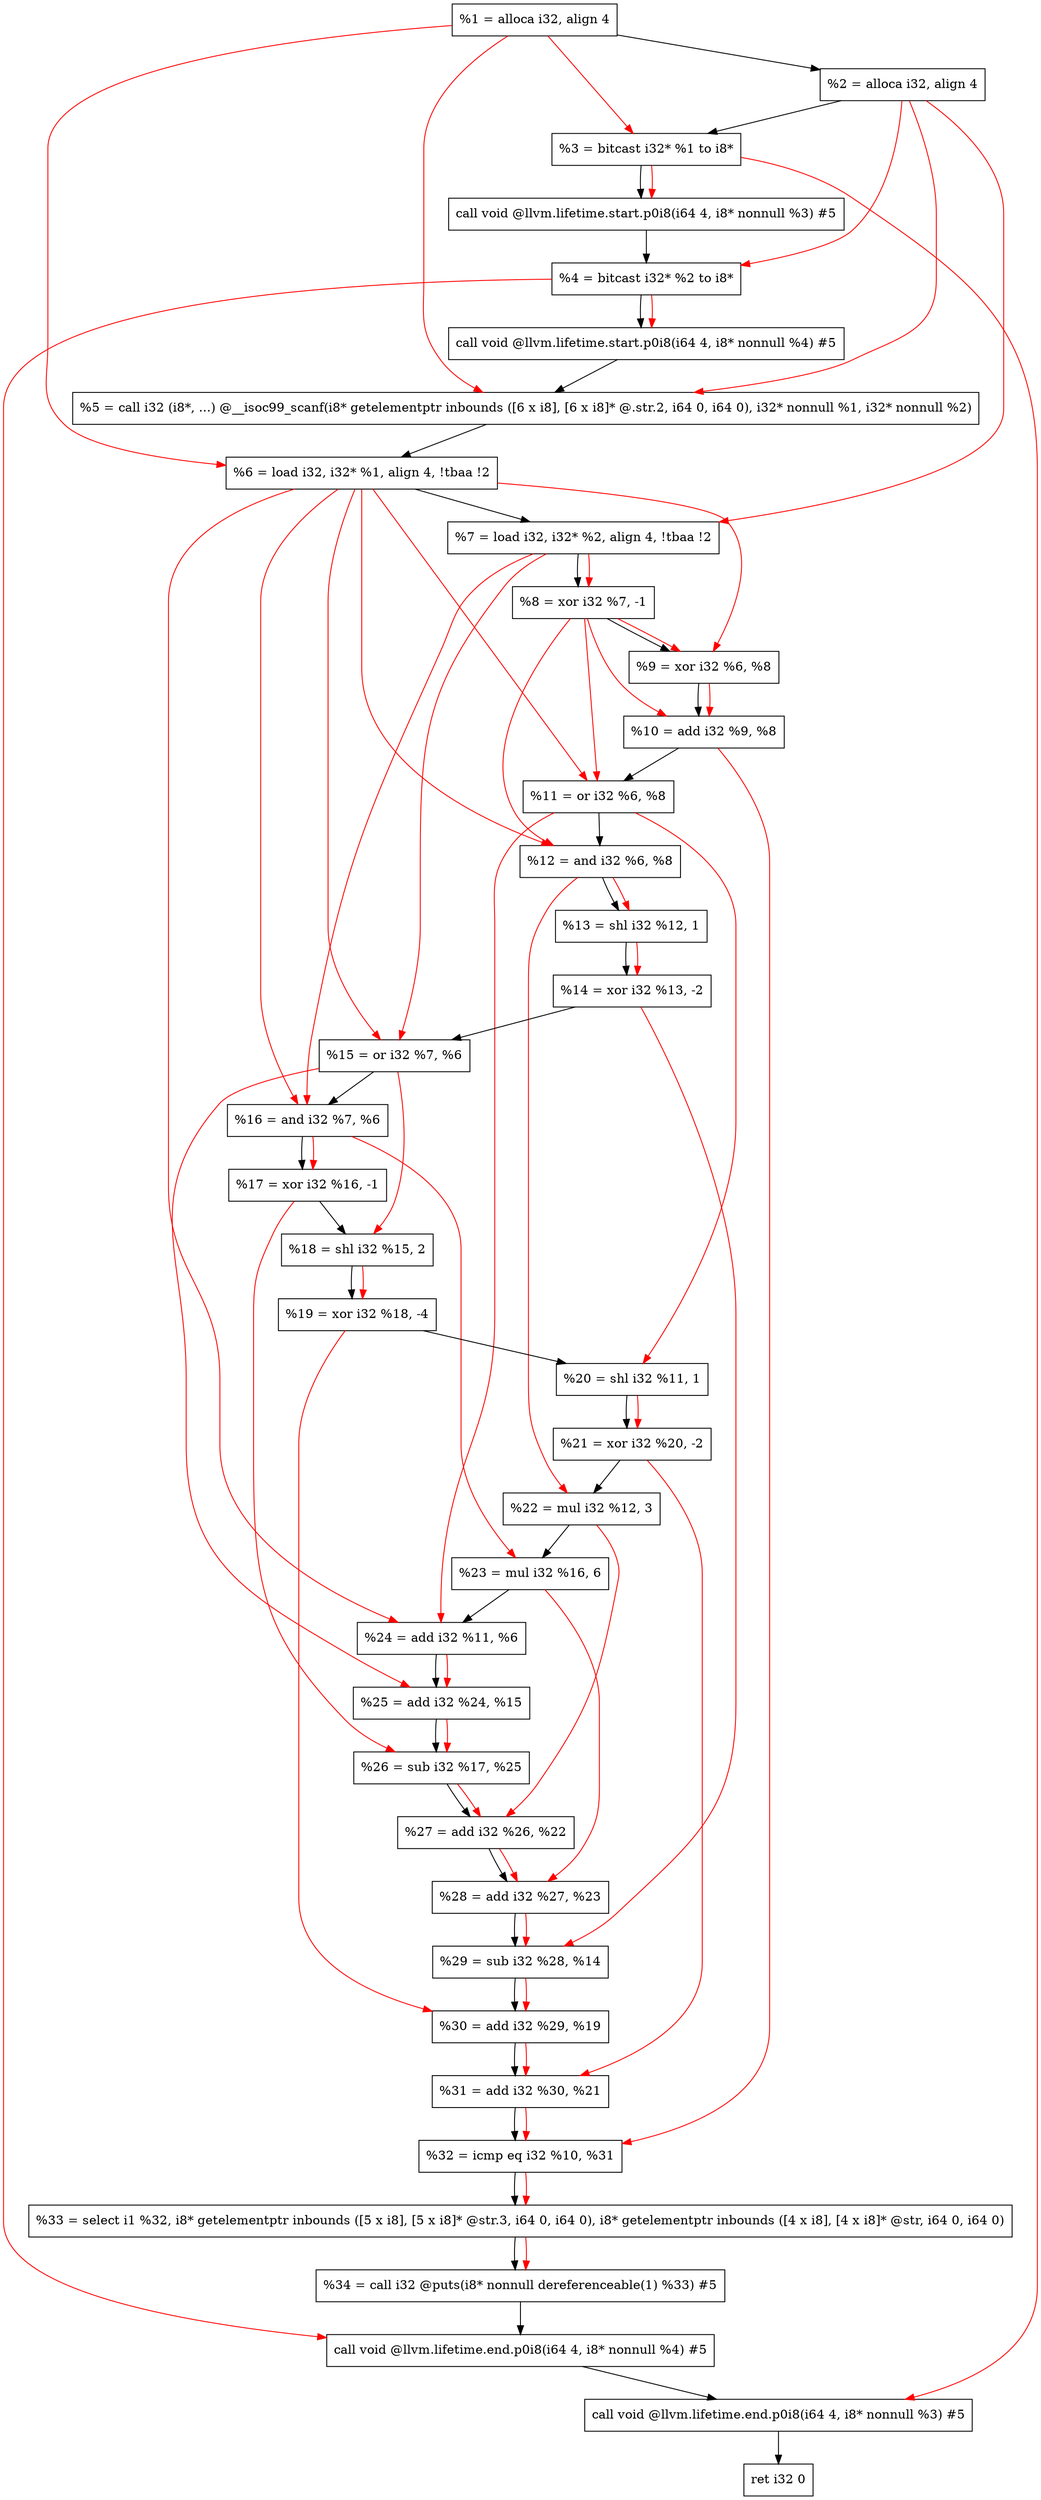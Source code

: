 digraph "DFG for'main' function" {
	Node0x24cbe28[shape=record, label="  %1 = alloca i32, align 4"];
	Node0x24cbea8[shape=record, label="  %2 = alloca i32, align 4"];
	Node0x24cbf38[shape=record, label="  %3 = bitcast i32* %1 to i8*"];
	Node0x24cc398[shape=record, label="  call void @llvm.lifetime.start.p0i8(i64 4, i8* nonnull %3) #5"];
	Node0x24cc478[shape=record, label="  %4 = bitcast i32* %2 to i8*"];
	Node0x24cc598[shape=record, label="  call void @llvm.lifetime.start.p0i8(i64 4, i8* nonnull %4) #5"];
	Node0x24cc7d0[shape=record, label="  %5 = call i32 (i8*, ...) @__isoc99_scanf(i8* getelementptr inbounds ([6 x i8], [6 x i8]* @.str.2, i64 0, i64 0), i32* nonnull %1, i32* nonnull %2)"];
	Node0x24cc888[shape=record, label="  %6 = load i32, i32* %1, align 4, !tbaa !2"];
	Node0x24cd7f8[shape=record, label="  %7 = load i32, i32* %2, align 4, !tbaa !2"];
	Node0x24cde80[shape=record, label="  %8 = xor i32 %7, -1"];
	Node0x24cdef0[shape=record, label="  %9 = xor i32 %6, %8"];
	Node0x24cdf60[shape=record, label="  %10 = add i32 %9, %8"];
	Node0x24cdfd0[shape=record, label="  %11 = or i32 %6, %8"];
	Node0x24ce040[shape=record, label="  %12 = and i32 %6, %8"];
	Node0x24ce0b0[shape=record, label="  %13 = shl i32 %12, 1"];
	Node0x24ce120[shape=record, label="  %14 = xor i32 %13, -2"];
	Node0x24ce190[shape=record, label="  %15 = or i32 %7, %6"];
	Node0x24ce200[shape=record, label="  %16 = and i32 %7, %6"];
	Node0x24ce270[shape=record, label="  %17 = xor i32 %16, -1"];
	Node0x24ce2e0[shape=record, label="  %18 = shl i32 %15, 2"];
	Node0x24ce350[shape=record, label="  %19 = xor i32 %18, -4"];
	Node0x24ce3c0[shape=record, label="  %20 = shl i32 %11, 1"];
	Node0x24ce430[shape=record, label="  %21 = xor i32 %20, -2"];
	Node0x24ce4a0[shape=record, label="  %22 = mul i32 %12, 3"];
	Node0x24ce510[shape=record, label="  %23 = mul i32 %16, 6"];
	Node0x24ce580[shape=record, label="  %24 = add i32 %11, %6"];
	Node0x24ce5f0[shape=record, label="  %25 = add i32 %24, %15"];
	Node0x24ce660[shape=record, label="  %26 = sub i32 %17, %25"];
	Node0x24ce6d0[shape=record, label="  %27 = add i32 %26, %22"];
	Node0x24ce740[shape=record, label="  %28 = add i32 %27, %23"];
	Node0x24ce7b0[shape=record, label="  %29 = sub i32 %28, %14"];
	Node0x24ce820[shape=record, label="  %30 = add i32 %29, %19"];
	Node0x24ce890[shape=record, label="  %31 = add i32 %30, %21"];
	Node0x24ce900[shape=record, label="  %32 = icmp eq i32 %10, %31"];
	Node0x246c9d8[shape=record, label="  %33 = select i1 %32, i8* getelementptr inbounds ([5 x i8], [5 x i8]* @str.3, i64 0, i64 0), i8* getelementptr inbounds ([4 x i8], [4 x i8]* @str, i64 0, i64 0)"];
	Node0x24ceba0[shape=record, label="  %34 = call i32 @puts(i8* nonnull dereferenceable(1) %33) #5"];
	Node0x24cedf8[shape=record, label="  call void @llvm.lifetime.end.p0i8(i64 4, i8* nonnull %4) #5"];
	Node0x24cef58[shape=record, label="  call void @llvm.lifetime.end.p0i8(i64 4, i8* nonnull %3) #5"];
	Node0x24cf018[shape=record, label="  ret i32 0"];
	Node0x24cbe28 -> Node0x24cbea8;
	Node0x24cbea8 -> Node0x24cbf38;
	Node0x24cbf38 -> Node0x24cc398;
	Node0x24cc398 -> Node0x24cc478;
	Node0x24cc478 -> Node0x24cc598;
	Node0x24cc598 -> Node0x24cc7d0;
	Node0x24cc7d0 -> Node0x24cc888;
	Node0x24cc888 -> Node0x24cd7f8;
	Node0x24cd7f8 -> Node0x24cde80;
	Node0x24cde80 -> Node0x24cdef0;
	Node0x24cdef0 -> Node0x24cdf60;
	Node0x24cdf60 -> Node0x24cdfd0;
	Node0x24cdfd0 -> Node0x24ce040;
	Node0x24ce040 -> Node0x24ce0b0;
	Node0x24ce0b0 -> Node0x24ce120;
	Node0x24ce120 -> Node0x24ce190;
	Node0x24ce190 -> Node0x24ce200;
	Node0x24ce200 -> Node0x24ce270;
	Node0x24ce270 -> Node0x24ce2e0;
	Node0x24ce2e0 -> Node0x24ce350;
	Node0x24ce350 -> Node0x24ce3c0;
	Node0x24ce3c0 -> Node0x24ce430;
	Node0x24ce430 -> Node0x24ce4a0;
	Node0x24ce4a0 -> Node0x24ce510;
	Node0x24ce510 -> Node0x24ce580;
	Node0x24ce580 -> Node0x24ce5f0;
	Node0x24ce5f0 -> Node0x24ce660;
	Node0x24ce660 -> Node0x24ce6d0;
	Node0x24ce6d0 -> Node0x24ce740;
	Node0x24ce740 -> Node0x24ce7b0;
	Node0x24ce7b0 -> Node0x24ce820;
	Node0x24ce820 -> Node0x24ce890;
	Node0x24ce890 -> Node0x24ce900;
	Node0x24ce900 -> Node0x246c9d8;
	Node0x246c9d8 -> Node0x24ceba0;
	Node0x24ceba0 -> Node0x24cedf8;
	Node0x24cedf8 -> Node0x24cef58;
	Node0x24cef58 -> Node0x24cf018;
edge [color=red]
	Node0x24cbe28 -> Node0x24cbf38;
	Node0x24cbf38 -> Node0x24cc398;
	Node0x24cbea8 -> Node0x24cc478;
	Node0x24cc478 -> Node0x24cc598;
	Node0x24cbe28 -> Node0x24cc7d0;
	Node0x24cbea8 -> Node0x24cc7d0;
	Node0x24cbe28 -> Node0x24cc888;
	Node0x24cbea8 -> Node0x24cd7f8;
	Node0x24cd7f8 -> Node0x24cde80;
	Node0x24cc888 -> Node0x24cdef0;
	Node0x24cde80 -> Node0x24cdef0;
	Node0x24cdef0 -> Node0x24cdf60;
	Node0x24cde80 -> Node0x24cdf60;
	Node0x24cc888 -> Node0x24cdfd0;
	Node0x24cde80 -> Node0x24cdfd0;
	Node0x24cc888 -> Node0x24ce040;
	Node0x24cde80 -> Node0x24ce040;
	Node0x24ce040 -> Node0x24ce0b0;
	Node0x24ce0b0 -> Node0x24ce120;
	Node0x24cd7f8 -> Node0x24ce190;
	Node0x24cc888 -> Node0x24ce190;
	Node0x24cd7f8 -> Node0x24ce200;
	Node0x24cc888 -> Node0x24ce200;
	Node0x24ce200 -> Node0x24ce270;
	Node0x24ce190 -> Node0x24ce2e0;
	Node0x24ce2e0 -> Node0x24ce350;
	Node0x24cdfd0 -> Node0x24ce3c0;
	Node0x24ce3c0 -> Node0x24ce430;
	Node0x24ce040 -> Node0x24ce4a0;
	Node0x24ce200 -> Node0x24ce510;
	Node0x24cdfd0 -> Node0x24ce580;
	Node0x24cc888 -> Node0x24ce580;
	Node0x24ce580 -> Node0x24ce5f0;
	Node0x24ce190 -> Node0x24ce5f0;
	Node0x24ce270 -> Node0x24ce660;
	Node0x24ce5f0 -> Node0x24ce660;
	Node0x24ce660 -> Node0x24ce6d0;
	Node0x24ce4a0 -> Node0x24ce6d0;
	Node0x24ce6d0 -> Node0x24ce740;
	Node0x24ce510 -> Node0x24ce740;
	Node0x24ce740 -> Node0x24ce7b0;
	Node0x24ce120 -> Node0x24ce7b0;
	Node0x24ce7b0 -> Node0x24ce820;
	Node0x24ce350 -> Node0x24ce820;
	Node0x24ce820 -> Node0x24ce890;
	Node0x24ce430 -> Node0x24ce890;
	Node0x24cdf60 -> Node0x24ce900;
	Node0x24ce890 -> Node0x24ce900;
	Node0x24ce900 -> Node0x246c9d8;
	Node0x246c9d8 -> Node0x24ceba0;
	Node0x24cc478 -> Node0x24cedf8;
	Node0x24cbf38 -> Node0x24cef58;
}
